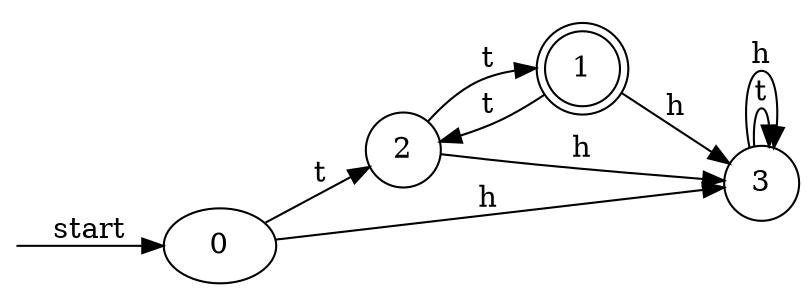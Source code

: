 digraph dfa {
    rankdir = LR;
    __start [style = invis, shape = point];
    __start -> "0" [ label = "start" ];
    node [shape = doublecircle]; "1"
    node [shape = circle];
    "0" -> "2" [ label = "t" ];
    "0" -> "3" [ label = "h" ];
    "2" -> "1" [ label = "t" ];
    "2" -> "3" [ label = "h" ];
    "1" -> "2" [ label = "t" ];
    "1" -> "3" [ label = "h" ];
    "3" -> "3" [ label = "t" ];
    "3" -> "3" [ label = "h" ];
}
